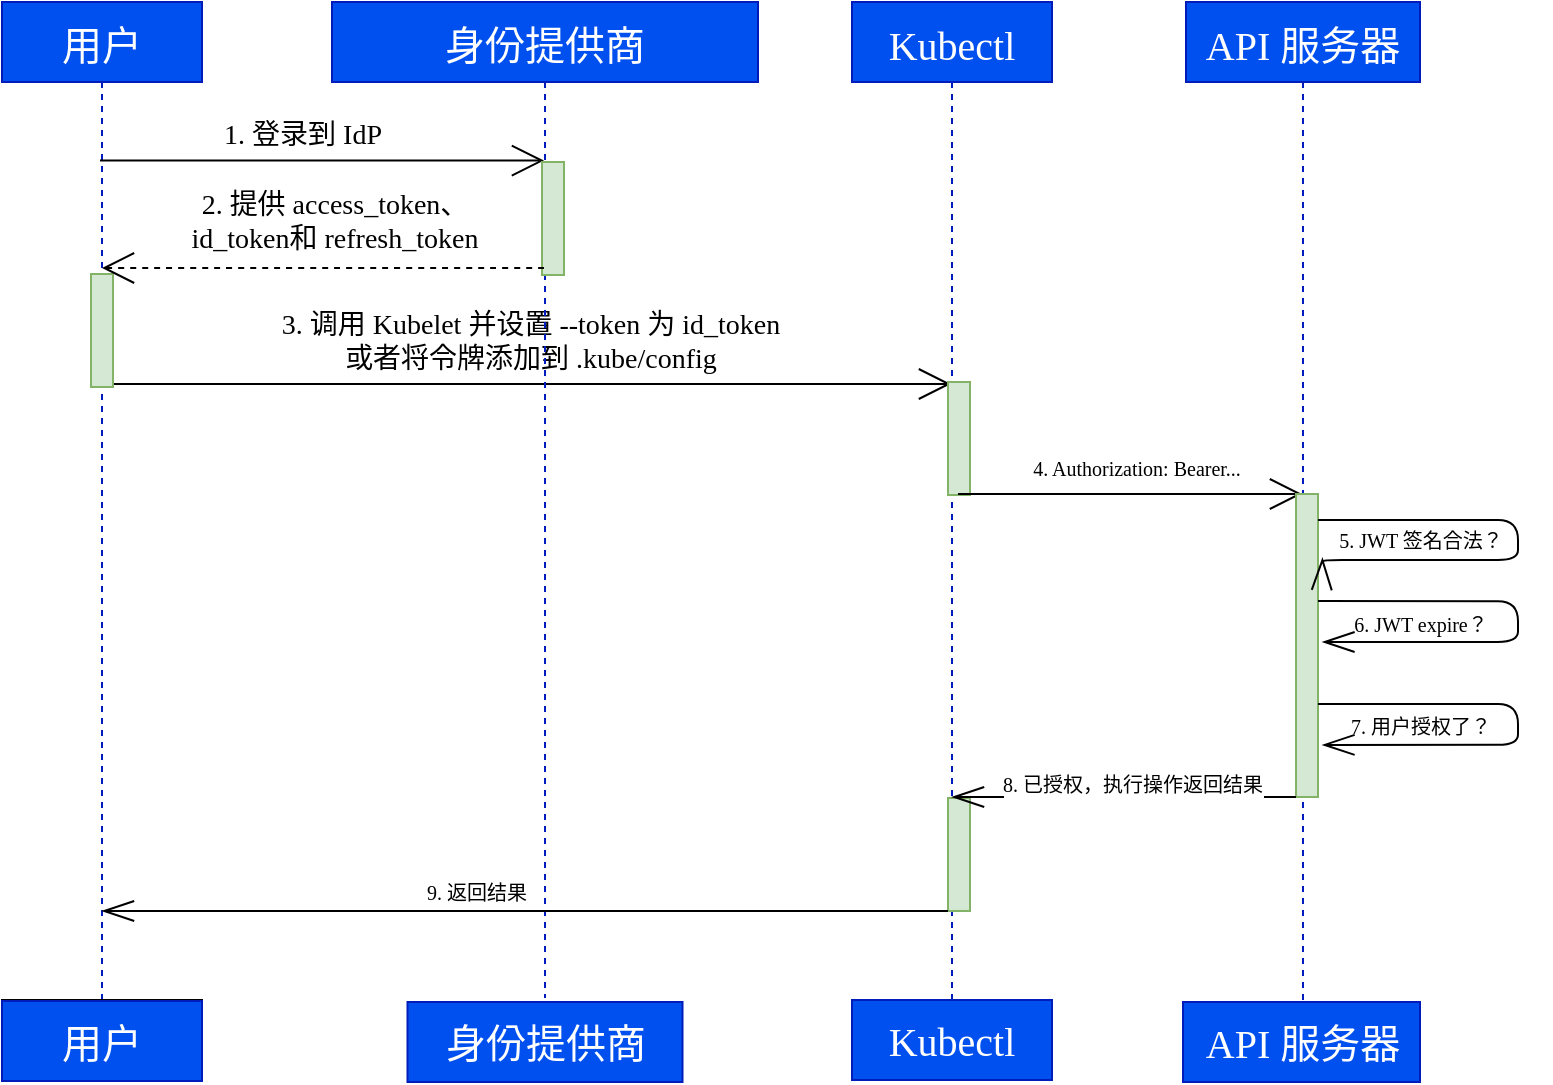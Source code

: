 <mxfile>
    <diagram id="eKtQvBOLtWmzDSFB2qQi" name="Page-1">
        <mxGraphModel dx="1722" dy="1031" grid="0" gridSize="10" guides="1" tooltips="1" connect="1" arrows="1" fold="1" page="0" pageScale="1" pageWidth="827" pageHeight="1169" math="0" shadow="0">
            <root>
                <mxCell id="0"/>
                <mxCell id="1" parent="0"/>
                <mxCell id="2" value="用户" style="shape=umlLifeline;perimeter=lifelinePerimeter;container=1;collapsible=0;recursiveResize=0;rounded=0;shadow=0;strokeWidth=1;sketch=0;hachureGap=4;fontFamily=Lucida Console;fontSize=20;fillColor=#0050ef;strokeColor=#001DBC;fontColor=#ffffff;" vertex="1" parent="1">
                    <mxGeometry x="20" y="20" width="100" height="500" as="geometry"/>
                </mxCell>
                <mxCell id="28" value="" style="edgeStyle=none;orthogonalLoop=1;jettySize=auto;html=1;rounded=0;sketch=0;hachureGap=4;fontFamily=Lucida Console;fontSize=16;endArrow=open;startSize=14;endSize=14;sourcePerimeterSpacing=8;targetPerimeterSpacing=8;curved=1;" edge="1" parent="2" target="6">
                    <mxGeometry width="120" relative="1" as="geometry">
                        <mxPoint x="49" y="79.31" as="sourcePoint"/>
                        <mxPoint x="169" y="79.31" as="targetPoint"/>
                        <Array as="points"/>
                    </mxGeometry>
                </mxCell>
                <mxCell id="29" value="1. 登录到 IdP" style="edgeLabel;html=1;align=center;verticalAlign=middle;resizable=0;points=[];fontSize=14;fontFamily=Lucida Console;" vertex="1" connectable="0" parent="28">
                    <mxGeometry x="-0.168" y="2" relative="1" as="geometry">
                        <mxPoint x="8" y="-11" as="offset"/>
                    </mxGeometry>
                </mxCell>
                <mxCell id="32" value="" style="rounded=0;whiteSpace=wrap;html=1;sketch=0;hachureGap=4;fontFamily=Lucida Console;fontSize=14;rotation=-180;direction=south;fillColor=#d5e8d4;strokeColor=#82b366;" vertex="1" parent="2">
                    <mxGeometry x="44.5" y="136" width="11" height="56.5" as="geometry"/>
                </mxCell>
                <mxCell id="37" value="" style="edgeStyle=none;orthogonalLoop=1;jettySize=auto;html=1;rounded=0;sketch=0;hachureGap=4;fontFamily=Lucida Console;fontSize=14;endArrow=open;startSize=14;endSize=14;sourcePerimeterSpacing=8;targetPerimeterSpacing=8;curved=1;" edge="1" parent="2" target="24">
                    <mxGeometry width="120" relative="1" as="geometry">
                        <mxPoint x="56" y="191" as="sourcePoint"/>
                        <mxPoint x="176" y="191" as="targetPoint"/>
                        <Array as="points"/>
                    </mxGeometry>
                </mxCell>
                <mxCell id="39" value="3. 调用 Kubelet 并设置 --token 为 id_token&lt;br&gt;或者将令牌添加到 .kube/config" style="edgeLabel;html=1;align=center;verticalAlign=middle;resizable=0;points=[];fontSize=14;fontFamily=Lucida Console;" vertex="1" connectable="0" parent="37">
                    <mxGeometry x="-0.75" y="1" relative="1" as="geometry">
                        <mxPoint x="155" y="-20" as="offset"/>
                    </mxGeometry>
                </mxCell>
                <mxCell id="6" value="身份提供商" style="shape=umlLifeline;perimeter=lifelinePerimeter;container=1;collapsible=0;recursiveResize=0;rounded=0;shadow=0;strokeWidth=1;sketch=0;hachureGap=4;fontFamily=Lucida Console;fontSize=20;fillColor=#0050ef;fontColor=#ffffff;strokeColor=#001DBC;" vertex="1" parent="1">
                    <mxGeometry x="185" y="20" width="213" height="498" as="geometry"/>
                </mxCell>
                <mxCell id="30" value="" style="rounded=0;whiteSpace=wrap;html=1;sketch=0;hachureGap=4;fontFamily=Lucida Console;fontSize=14;rotation=-180;direction=south;fillColor=#d5e8d4;strokeColor=#82b366;" vertex="1" parent="6">
                    <mxGeometry x="105" y="80" width="11" height="56.5" as="geometry"/>
                </mxCell>
                <mxCell id="24" value="Kubectl" style="shape=umlLifeline;perimeter=lifelinePerimeter;container=1;collapsible=0;recursiveResize=0;rounded=0;shadow=0;strokeWidth=1;sketch=0;hachureGap=4;fontFamily=Lucida Console;fontSize=20;fillColor=#0050ef;fontColor=#ffffff;strokeColor=#001DBC;" vertex="1" parent="1">
                    <mxGeometry x="445" y="20" width="100" height="500" as="geometry"/>
                </mxCell>
                <mxCell id="38" value="" style="rounded=0;whiteSpace=wrap;html=1;sketch=0;hachureGap=4;fontFamily=Lucida Console;fontSize=14;rotation=-180;direction=south;fillColor=#d5e8d4;strokeColor=#82b366;" vertex="1" parent="24">
                    <mxGeometry x="48" y="190" width="11" height="56.5" as="geometry"/>
                </mxCell>
                <mxCell id="41" value="" style="edgeStyle=none;orthogonalLoop=1;jettySize=auto;html=1;rounded=0;sketch=0;hachureGap=4;fontFamily=Lucida Console;fontSize=14;endArrow=open;startSize=14;endSize=14;sourcePerimeterSpacing=8;targetPerimeterSpacing=8;curved=1;" edge="1" parent="24" target="26">
                    <mxGeometry width="120" relative="1" as="geometry">
                        <mxPoint x="53" y="246" as="sourcePoint"/>
                        <mxPoint x="208" y="246" as="targetPoint"/>
                        <Array as="points"/>
                    </mxGeometry>
                </mxCell>
                <mxCell id="42" value="4. Authorization: Bearer..." style="edgeLabel;html=1;align=center;verticalAlign=middle;resizable=0;points=[];fontSize=10;fontFamily=Lucida Console;" vertex="1" connectable="0" parent="41">
                    <mxGeometry x="-0.222" y="-1" relative="1" as="geometry">
                        <mxPoint x="22" y="-14" as="offset"/>
                    </mxGeometry>
                </mxCell>
                <mxCell id="51" value="" style="rounded=0;whiteSpace=wrap;html=1;sketch=0;hachureGap=4;fontFamily=Lucida Console;fontSize=14;rotation=-180;direction=south;fillColor=#d5e8d4;strokeColor=#82b366;" vertex="1" parent="24">
                    <mxGeometry x="48" y="398" width="11" height="56.5" as="geometry"/>
                </mxCell>
                <mxCell id="26" value="API 服务器" style="shape=umlLifeline;perimeter=lifelinePerimeter;container=1;collapsible=0;recursiveResize=0;rounded=0;shadow=0;strokeWidth=1;sketch=0;hachureGap=4;fontFamily=Lucida Console;fontSize=20;fillColor=#0050ef;fontColor=#ffffff;strokeColor=#001DBC;" vertex="1" parent="1">
                    <mxGeometry x="612" y="20" width="117" height="499" as="geometry"/>
                </mxCell>
                <mxCell id="40" value="" style="rounded=0;whiteSpace=wrap;html=1;sketch=0;hachureGap=4;fontFamily=Lucida Console;fontSize=14;rotation=-180;direction=south;fillColor=#d5e8d4;strokeColor=#82b366;" vertex="1" parent="26">
                    <mxGeometry x="55" y="246" width="11" height="151.5" as="geometry"/>
                </mxCell>
                <mxCell id="43" value="" style="edgeStyle=orthogonalEdgeStyle;orthogonalLoop=1;jettySize=auto;html=1;sketch=0;hachureGap=4;fontFamily=Lucida Console;fontSize=10;endArrow=openThin;startSize=14;endSize=14;sourcePerimeterSpacing=8;targetPerimeterSpacing=8;entryX=0.789;entryY=1.202;entryDx=0;entryDy=0;entryPerimeter=0;endFill=0;" edge="1" parent="26" target="40">
                    <mxGeometry width="120" relative="1" as="geometry">
                        <mxPoint x="66" y="259" as="sourcePoint"/>
                        <mxPoint x="151" y="289" as="targetPoint"/>
                        <Array as="points">
                            <mxPoint x="166" y="259"/>
                            <mxPoint x="166" y="279"/>
                        </Array>
                    </mxGeometry>
                </mxCell>
                <mxCell id="48" value="6. JWT expire？" style="edgeLabel;html=1;align=center;verticalAlign=middle;resizable=0;points=[];fontSize=10;fontFamily=Lucida Console;" vertex="1" connectable="0" parent="43">
                    <mxGeometry x="-0.679" relative="1" as="geometry">
                        <mxPoint x="16" y="52" as="offset"/>
                    </mxGeometry>
                </mxCell>
                <mxCell id="49" value="5. JWT 签名合法？" style="edgeLabel;html=1;align=center;verticalAlign=middle;resizable=0;points=[];fontSize=10;fontFamily=Lucida Console;" vertex="1" connectable="0" parent="26">
                    <mxGeometry x="117" y="269" as="geometry"/>
                </mxCell>
                <mxCell id="50" value="7. 用户授权了？" style="edgeLabel;html=1;align=center;verticalAlign=middle;resizable=0;points=[];fontSize=10;fontFamily=Lucida Console;" vertex="1" connectable="0" parent="26">
                    <mxGeometry x="117" y="362" as="geometry"/>
                </mxCell>
                <mxCell id="33" value="" style="edgeStyle=none;orthogonalLoop=1;jettySize=auto;html=1;rounded=0;sketch=0;hachureGap=4;fontFamily=Lucida Console;fontSize=14;endArrow=open;startSize=14;endSize=14;sourcePerimeterSpacing=8;targetPerimeterSpacing=8;curved=1;dashed=1;" edge="1" parent="1" source="6" target="2">
                    <mxGeometry width="120" relative="1" as="geometry">
                        <mxPoint x="148" y="353" as="sourcePoint"/>
                        <mxPoint x="161" y="168" as="targetPoint"/>
                        <Array as="points">
                            <mxPoint x="196" y="153"/>
                        </Array>
                    </mxGeometry>
                </mxCell>
                <mxCell id="36" value="2. 提供 access_token、&lt;br&gt;id_token和 refresh_token" style="edgeLabel;html=1;align=center;verticalAlign=middle;resizable=0;points=[];fontSize=14;fontFamily=Lucida Console;" vertex="1" connectable="0" parent="33">
                    <mxGeometry x="0.128" y="2" relative="1" as="geometry">
                        <mxPoint x="19" y="-25" as="offset"/>
                    </mxGeometry>
                </mxCell>
                <mxCell id="44" value="" style="edgeStyle=orthogonalEdgeStyle;orthogonalLoop=1;jettySize=auto;html=1;sketch=0;hachureGap=4;fontFamily=Lucida Console;fontSize=10;endArrow=openThin;startSize=14;endSize=14;sourcePerimeterSpacing=8;targetPerimeterSpacing=8;entryX=0.789;entryY=1.202;entryDx=0;entryDy=0;entryPerimeter=0;endFill=0;" edge="1" parent="1">
                    <mxGeometry width="120" relative="1" as="geometry">
                        <mxPoint x="678" y="319.56" as="sourcePoint"/>
                        <mxPoint x="680.222" y="340.003" as="targetPoint"/>
                        <Array as="points">
                            <mxPoint x="778" y="319.56"/>
                            <mxPoint x="778" y="339.56"/>
                        </Array>
                    </mxGeometry>
                </mxCell>
                <mxCell id="45" value="" style="edgeStyle=orthogonalEdgeStyle;orthogonalLoop=1;jettySize=auto;html=1;sketch=0;hachureGap=4;fontFamily=Lucida Console;fontSize=10;endArrow=openThin;startSize=14;endSize=14;sourcePerimeterSpacing=8;targetPerimeterSpacing=8;entryX=0.789;entryY=1.202;entryDx=0;entryDy=0;entryPerimeter=0;endFill=0;" edge="1" parent="1">
                    <mxGeometry width="120" relative="1" as="geometry">
                        <mxPoint x="678" y="371.0" as="sourcePoint"/>
                        <mxPoint x="680.222" y="391.444" as="targetPoint"/>
                        <Array as="points">
                            <mxPoint x="778" y="371"/>
                            <mxPoint x="778" y="391"/>
                        </Array>
                    </mxGeometry>
                </mxCell>
                <mxCell id="52" value="" style="edgeStyle=none;orthogonalLoop=1;jettySize=auto;html=1;sketch=0;hachureGap=4;fontFamily=Lucida Console;fontSize=10;endArrow=openThin;endFill=0;startSize=14;endSize=14;sourcePerimeterSpacing=8;targetPerimeterSpacing=8;exitX=0;exitY=0;exitDx=0;exitDy=0;" edge="1" parent="1" source="40" target="24">
                    <mxGeometry width="120" relative="1" as="geometry">
                        <mxPoint x="602" y="461" as="sourcePoint"/>
                        <mxPoint x="566" y="399" as="targetPoint"/>
                        <Array as="points"/>
                    </mxGeometry>
                </mxCell>
                <mxCell id="53" value="8. 已授权，执行操作返回结果" style="edgeLabel;html=1;align=center;verticalAlign=middle;resizable=0;points=[];fontSize=10;fontFamily=Lucida Console;" vertex="1" connectable="0" parent="52">
                    <mxGeometry x="0.327" y="-1" relative="1" as="geometry">
                        <mxPoint x="32" y="-6" as="offset"/>
                    </mxGeometry>
                </mxCell>
                <mxCell id="54" value="" style="edgeStyle=none;orthogonalLoop=1;jettySize=auto;html=1;sketch=0;hachureGap=4;fontFamily=Lucida Console;fontSize=10;endArrow=openThin;endFill=0;startSize=14;endSize=14;sourcePerimeterSpacing=8;targetPerimeterSpacing=8;exitX=0;exitY=0;exitDx=0;exitDy=0;" edge="1" parent="1" source="51" target="2">
                    <mxGeometry width="120" relative="1" as="geometry">
                        <mxPoint x="429" y="621" as="sourcePoint"/>
                        <mxPoint x="246" y="589" as="targetPoint"/>
                        <Array as="points"/>
                    </mxGeometry>
                </mxCell>
                <mxCell id="55" value="9. 返回结果" style="edgeLabel;html=1;align=center;verticalAlign=middle;resizable=0;points=[];fontSize=10;fontFamily=Lucida Console;" vertex="1" connectable="0" parent="54">
                    <mxGeometry x="0.263" y="-1" relative="1" as="geometry">
                        <mxPoint x="31" y="-9" as="offset"/>
                    </mxGeometry>
                </mxCell>
                <mxCell id="61" value="" style="rounded=0;whiteSpace=wrap;html=1;sketch=0;hachureGap=4;fontFamily=Lucida Console;fontSize=10;" vertex="1" parent="1">
                    <mxGeometry x="20" y="519" width="100" height="40" as="geometry"/>
                </mxCell>
                <mxCell id="63" value="&lt;span style=&quot;font-size: 20px&quot;&gt;Kubectl&lt;/span&gt;" style="rounded=0;whiteSpace=wrap;html=1;sketch=0;hachureGap=4;fontFamily=Lucida Console;fontSize=10;fillColor=#0050ef;fontColor=#ffffff;strokeColor=#001DBC;" vertex="1" parent="1">
                    <mxGeometry x="445" y="519" width="100" height="40" as="geometry"/>
                </mxCell>
                <mxCell id="64" value="&lt;span style=&quot;font-size: 20px&quot;&gt;API 服务器&lt;/span&gt;" style="rounded=0;whiteSpace=wrap;html=1;sketch=0;hachureGap=4;fontFamily=Lucida Console;fontSize=10;fillColor=#0050ef;fontColor=#ffffff;strokeColor=#001DBC;" vertex="1" parent="1">
                    <mxGeometry x="610.5" y="520" width="118.5" height="40" as="geometry"/>
                </mxCell>
                <mxCell id="65" value="&lt;span style=&quot;font-size: 20px&quot;&gt;用户&lt;/span&gt;" style="rounded=0;whiteSpace=wrap;html=1;sketch=0;hachureGap=4;fontFamily=Lucida Console;fontSize=10;fillColor=#0050ef;fontColor=#ffffff;strokeColor=#001DBC;" vertex="1" parent="1">
                    <mxGeometry x="20" y="519.5" width="100" height="40" as="geometry"/>
                </mxCell>
                <mxCell id="66" value="&lt;span style=&quot;font-size: 20px&quot;&gt;身份提供商&lt;/span&gt;" style="rounded=0;whiteSpace=wrap;html=1;sketch=0;hachureGap=4;fontFamily=Lucida Console;fontSize=10;fillColor=#0050ef;fontColor=#ffffff;strokeColor=#001DBC;" vertex="1" parent="1">
                    <mxGeometry x="222.75" y="520" width="137.5" height="40" as="geometry"/>
                </mxCell>
            </root>
        </mxGraphModel>
    </diagram>
</mxfile>